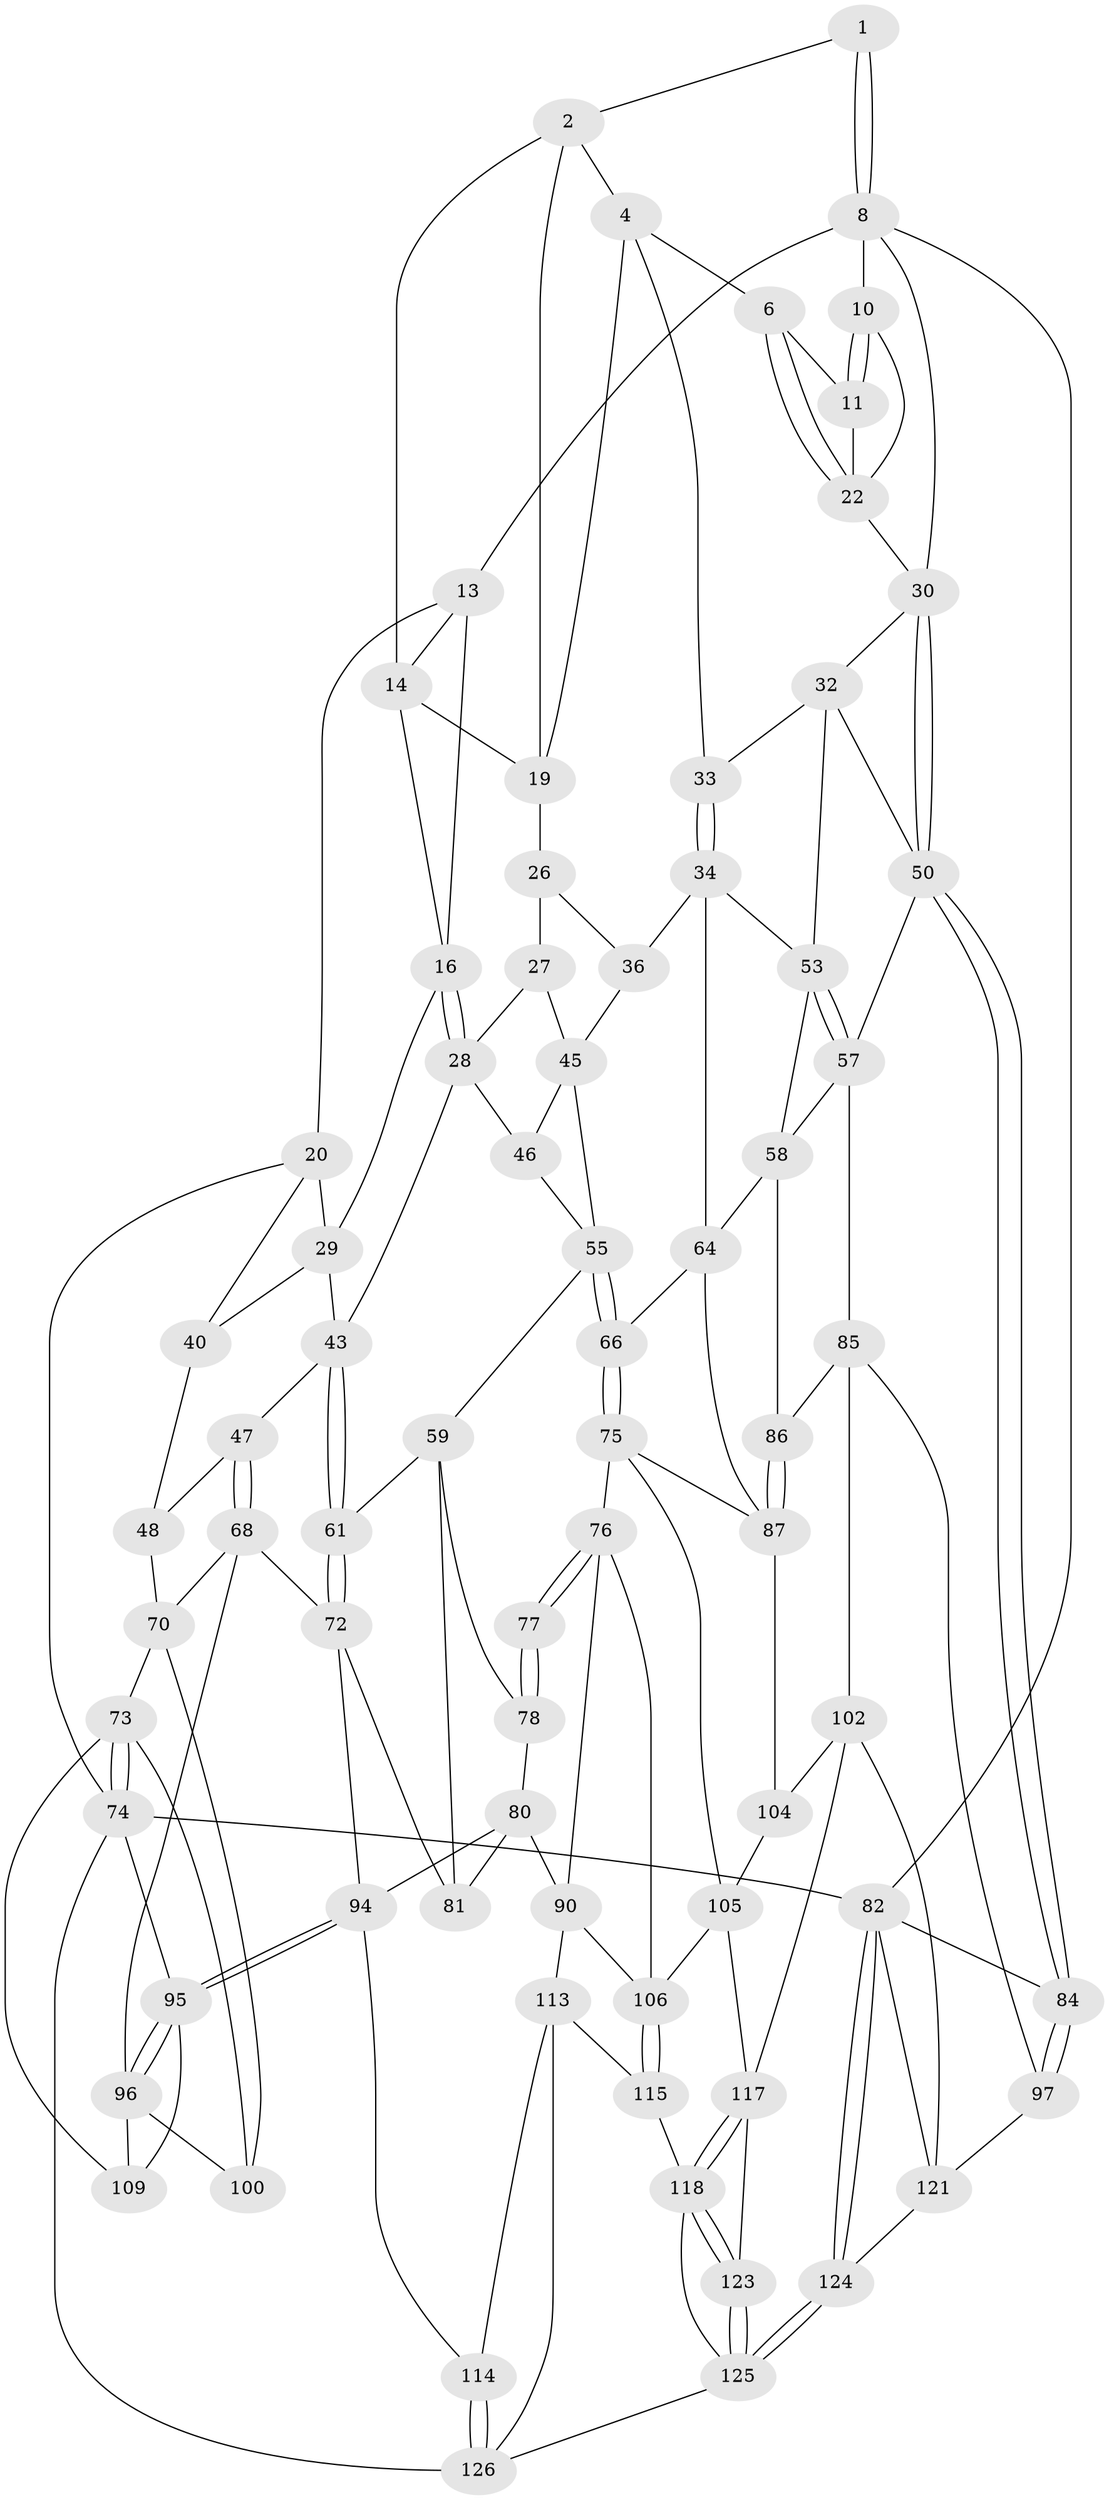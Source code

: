 // original degree distribution, {3: 0.015503875968992248, 4: 0.2558139534883721, 5: 0.49612403100775193, 6: 0.23255813953488372}
// Generated by graph-tools (version 1.1) at 2025/11/02/27/25 16:11:52]
// undirected, 74 vertices, 162 edges
graph export_dot {
graph [start="1"]
  node [color=gray90,style=filled];
  1 [pos="+1+0"];
  2 [pos="+0.7104504067118379+0",super="+3"];
  4 [pos="+0.6934450035670666+0.18750200343078827",super="+5"];
  6 [pos="+0.7442454831983956+0.1979758162854026",super="+7"];
  8 [pos="+1+0",super="+9"];
  10 [pos="+1+0.15908785675037815",super="+23"];
  11 [pos="+0.9492993457583554+0.12847172536024795",super="+12"];
  13 [pos="+0.24804152405852203+0",super="+18"];
  14 [pos="+0.3325682453262996+0",super="+15"];
  16 [pos="+0.25192503162422863+0.27443893263998254",super="+17"];
  19 [pos="+0.42608243686428826+0.09857494892494344",super="+25"];
  20 [pos="+0+0.20722025418512904",super="+21"];
  22 [pos="+0.7675214254339278+0.19717429851846",super="+24"];
  26 [pos="+0.5751280306856874+0.2472270752185991",super="+37"];
  27 [pos="+0.3943685213891077+0.3348460394304812",super="+38"];
  28 [pos="+0.2807778581927374+0.30039103092760167",super="+42"];
  29 [pos="+0.23616677546027046+0.2726609589376312",super="+39"];
  30 [pos="+1+0.3881423058716071",super="+31"];
  32 [pos="+0.9540477605416434+0.4108162150421839",super="+52"];
  33 [pos="+0.7817198139072258+0.4309165004076825"];
  34 [pos="+0.7557747784732994+0.47827875262176317",super="+35"];
  36 [pos="+0.5809083077477516+0.4270700361727226"];
  40 [pos="+0.11202038592310383+0.37207163264386234",super="+41"];
  43 [pos="+0.25672801005377294+0.5484661976831738",super="+44"];
  45 [pos="+0.44020094074002025+0.46592147572487624",super="+49"];
  46 [pos="+0.38713292890344775+0.5251314180384067"];
  47 [pos="+0.06104855864223505+0.5475200553900373"];
  48 [pos="+0.056796095540123+0.5450224603560233",super="+67"];
  50 [pos="+1+0.7111571551244704",super="+51"];
  53 [pos="+0.9073567325767281+0.5662771603770372",super="+54"];
  55 [pos="+0.5636463042200113+0.5914351170081362",super="+56"];
  57 [pos="+0.8717531687188766+0.6507370690892017",super="+62"];
  58 [pos="+0.8134691056130539+0.646590852171996",super="+63"];
  59 [pos="+0.40751461714745596+0.6256509231316147",super="+60"];
  61 [pos="+0.23911460111039443+0.6080703788780777"];
  64 [pos="+0.7126212945627919+0.594330902682016",super="+65"];
  66 [pos="+0.619340849092144+0.6513062830170889"];
  68 [pos="+0.13995962016893299+0.6797969658872586",super="+69"];
  70 [pos="+0.04405483172916952+0.7208424716781303",super="+71"];
  72 [pos="+0.1569550143689461+0.6766764289799454",super="+88"];
  73 [pos="+0+0.8819590967748613",super="+112"];
  74 [pos="+0+1",super="+127"];
  75 [pos="+0.6001299616077229+0.6863626919593618",super="+93"];
  76 [pos="+0.5444737525282614+0.715071245411009",super="+89"];
  77 [pos="+0.5111654220451431+0.7083894581676228"];
  78 [pos="+0.4230386929926781+0.6444609648216448",super="+79"];
  80 [pos="+0.3771402649417281+0.7540569576503378",super="+91"];
  81 [pos="+0.34568942547621057+0.7383137400850945"];
  82 [pos="+1+1",super="+83"];
  84 [pos="+1+0.7968771701489012"];
  85 [pos="+0.875323715290685+0.7580333821034689",super="+98"];
  86 [pos="+0.8273363474012656+0.7556586802689742"];
  87 [pos="+0.7869082322141947+0.798303661754945",super="+92"];
  90 [pos="+0.46349671999281583+0.8098967525154768",super="+110"];
  94 [pos="+0.2608674567237054+0.8845107866730866",super="+101"];
  95 [pos="+0.2131380027223429+0.9267250075786726",super="+108"];
  96 [pos="+0.13125394935296364+0.7440249736982119",super="+99"];
  97 [pos="+0.9842268845839242+0.8608695744698122"];
  100 [pos="+0.05880226610994117+0.8422165672284618"];
  102 [pos="+0.8131016305714989+0.8936641672519874",super="+103"];
  104 [pos="+0.7902997157684519+0.8424366753962342"];
  105 [pos="+0.643236174062286+0.8596499692543795",super="+111"];
  106 [pos="+0.603933556613722+0.8751146508503005",super="+107"];
  109 [pos="+0.11348154289422123+0.927029271827315"];
  113 [pos="+0.5003460832655982+0.9105466498885386",super="+116"];
  114 [pos="+0.4154424656958369+0.9251097534827296"];
  115 [pos="+0.578778209090018+0.9660236888497689"];
  117 [pos="+0.6585982198582486+0.8847544229745394",super="+120"];
  118 [pos="+0.6475728476888325+0.9551461786711098",super="+119"];
  121 [pos="+0.9059177455064055+0.9612630708901093",super="+122"];
  123 [pos="+0.7086248604734594+0.9920997654026646"];
  124 [pos="+0.8469597020188487+1"];
  125 [pos="+0.8223041658928+1",super="+128"];
  126 [pos="+0.38090259185470704+1",super="+129"];
  1 -- 2;
  1 -- 8;
  1 -- 8;
  2 -- 14;
  2 -- 19;
  2 -- 4;
  4 -- 19;
  4 -- 33;
  4 -- 6;
  6 -- 22;
  6 -- 22;
  6 -- 11;
  8 -- 13;
  8 -- 82;
  8 -- 10;
  8 -- 30;
  10 -- 11 [weight=2];
  10 -- 11;
  10 -- 22;
  11 -- 22;
  13 -- 14;
  13 -- 20 [weight=2];
  13 -- 16;
  14 -- 16;
  14 -- 19;
  16 -- 28;
  16 -- 28;
  16 -- 29;
  19 -- 26;
  20 -- 74;
  20 -- 40;
  20 -- 29;
  22 -- 30;
  26 -- 27 [weight=2];
  26 -- 36;
  27 -- 28;
  27 -- 45;
  28 -- 43;
  28 -- 46;
  29 -- 40;
  29 -- 43;
  30 -- 50;
  30 -- 50;
  30 -- 32;
  32 -- 33;
  32 -- 50;
  32 -- 53;
  33 -- 34;
  33 -- 34;
  34 -- 53;
  34 -- 64;
  34 -- 36;
  36 -- 45;
  40 -- 48 [weight=2];
  43 -- 61;
  43 -- 61;
  43 -- 47;
  45 -- 46;
  45 -- 55;
  46 -- 55;
  47 -- 48;
  47 -- 68;
  47 -- 68;
  48 -- 70;
  50 -- 84;
  50 -- 84;
  50 -- 57;
  53 -- 57;
  53 -- 57;
  53 -- 58;
  55 -- 66;
  55 -- 66;
  55 -- 59;
  57 -- 58;
  57 -- 85;
  58 -- 64;
  58 -- 86;
  59 -- 78;
  59 -- 81;
  59 -- 61;
  61 -- 72;
  61 -- 72;
  64 -- 66;
  64 -- 87;
  66 -- 75;
  66 -- 75;
  68 -- 72;
  68 -- 96;
  68 -- 70;
  70 -- 100;
  70 -- 73;
  72 -- 81;
  72 -- 94;
  73 -- 74;
  73 -- 74;
  73 -- 100;
  73 -- 109;
  74 -- 82;
  74 -- 126;
  74 -- 95;
  75 -- 76;
  75 -- 105;
  75 -- 87;
  76 -- 77;
  76 -- 77;
  76 -- 90;
  76 -- 106;
  77 -- 78 [weight=2];
  77 -- 78;
  78 -- 80;
  80 -- 81;
  80 -- 90;
  80 -- 94;
  82 -- 124;
  82 -- 124;
  82 -- 121;
  82 -- 84;
  84 -- 97;
  84 -- 97;
  85 -- 86;
  85 -- 97;
  85 -- 102;
  86 -- 87;
  86 -- 87;
  87 -- 104;
  90 -- 113;
  90 -- 106;
  94 -- 95;
  94 -- 95;
  94 -- 114;
  95 -- 96;
  95 -- 96;
  95 -- 109;
  96 -- 100;
  96 -- 109;
  97 -- 121;
  102 -- 121;
  102 -- 104;
  102 -- 117;
  104 -- 105;
  105 -- 106;
  105 -- 117;
  106 -- 115;
  106 -- 115;
  113 -- 114;
  113 -- 115;
  113 -- 126;
  114 -- 126;
  114 -- 126;
  115 -- 118;
  117 -- 118;
  117 -- 118;
  117 -- 123;
  118 -- 123;
  118 -- 123;
  118 -- 125;
  121 -- 124;
  123 -- 125;
  123 -- 125;
  124 -- 125;
  124 -- 125;
  125 -- 126;
}
